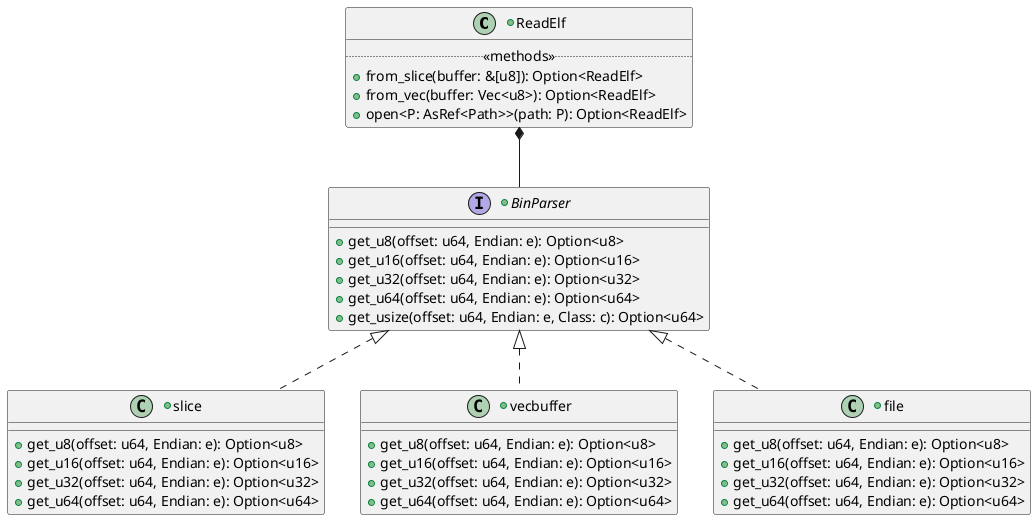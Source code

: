@startuml readelf_buffer

+class ReadElf {
    .. <<methods>> ..
    +from_slice(buffer: &[u8]): Option<ReadElf>
    +from_vec(buffer: Vec<u8>): Option<ReadElf>
    +open<P: AsRef<Path>>(path: P): Option<ReadElf>
}

+interface BinParser {
    +get_u8(offset: u64, Endian: e): Option<u8>
    +get_u16(offset: u64, Endian: e): Option<u16>
    +get_u32(offset: u64, Endian: e): Option<u32>
    +get_u64(offset: u64, Endian: e): Option<u64>
    +get_usize(offset: u64, Endian: e, Class: c): Option<u64>
}

+class slice {
    +get_u8(offset: u64, Endian: e): Option<u8>
    +get_u16(offset: u64, Endian: e): Option<u16>
    +get_u32(offset: u64, Endian: e): Option<u32>
    +get_u64(offset: u64, Endian: e): Option<u64>
}

+class vecbuffer {
    +get_u8(offset: u64, Endian: e): Option<u8>
    +get_u16(offset: u64, Endian: e): Option<u16>
    +get_u32(offset: u64, Endian: e): Option<u32>
    +get_u64(offset: u64, Endian: e): Option<u64>
}

+class file {
    +get_u8(offset: u64, Endian: e): Option<u8>
    +get_u16(offset: u64, Endian: e): Option<u16>
    +get_u32(offset: u64, Endian: e): Option<u32>
    +get_u64(offset: u64, Endian: e): Option<u64>
}

ReadElf *-d- BinParser
BinParser <|.. slice
BinParser <|.. vecbuffer
BinParser <|.. file
@enduml
